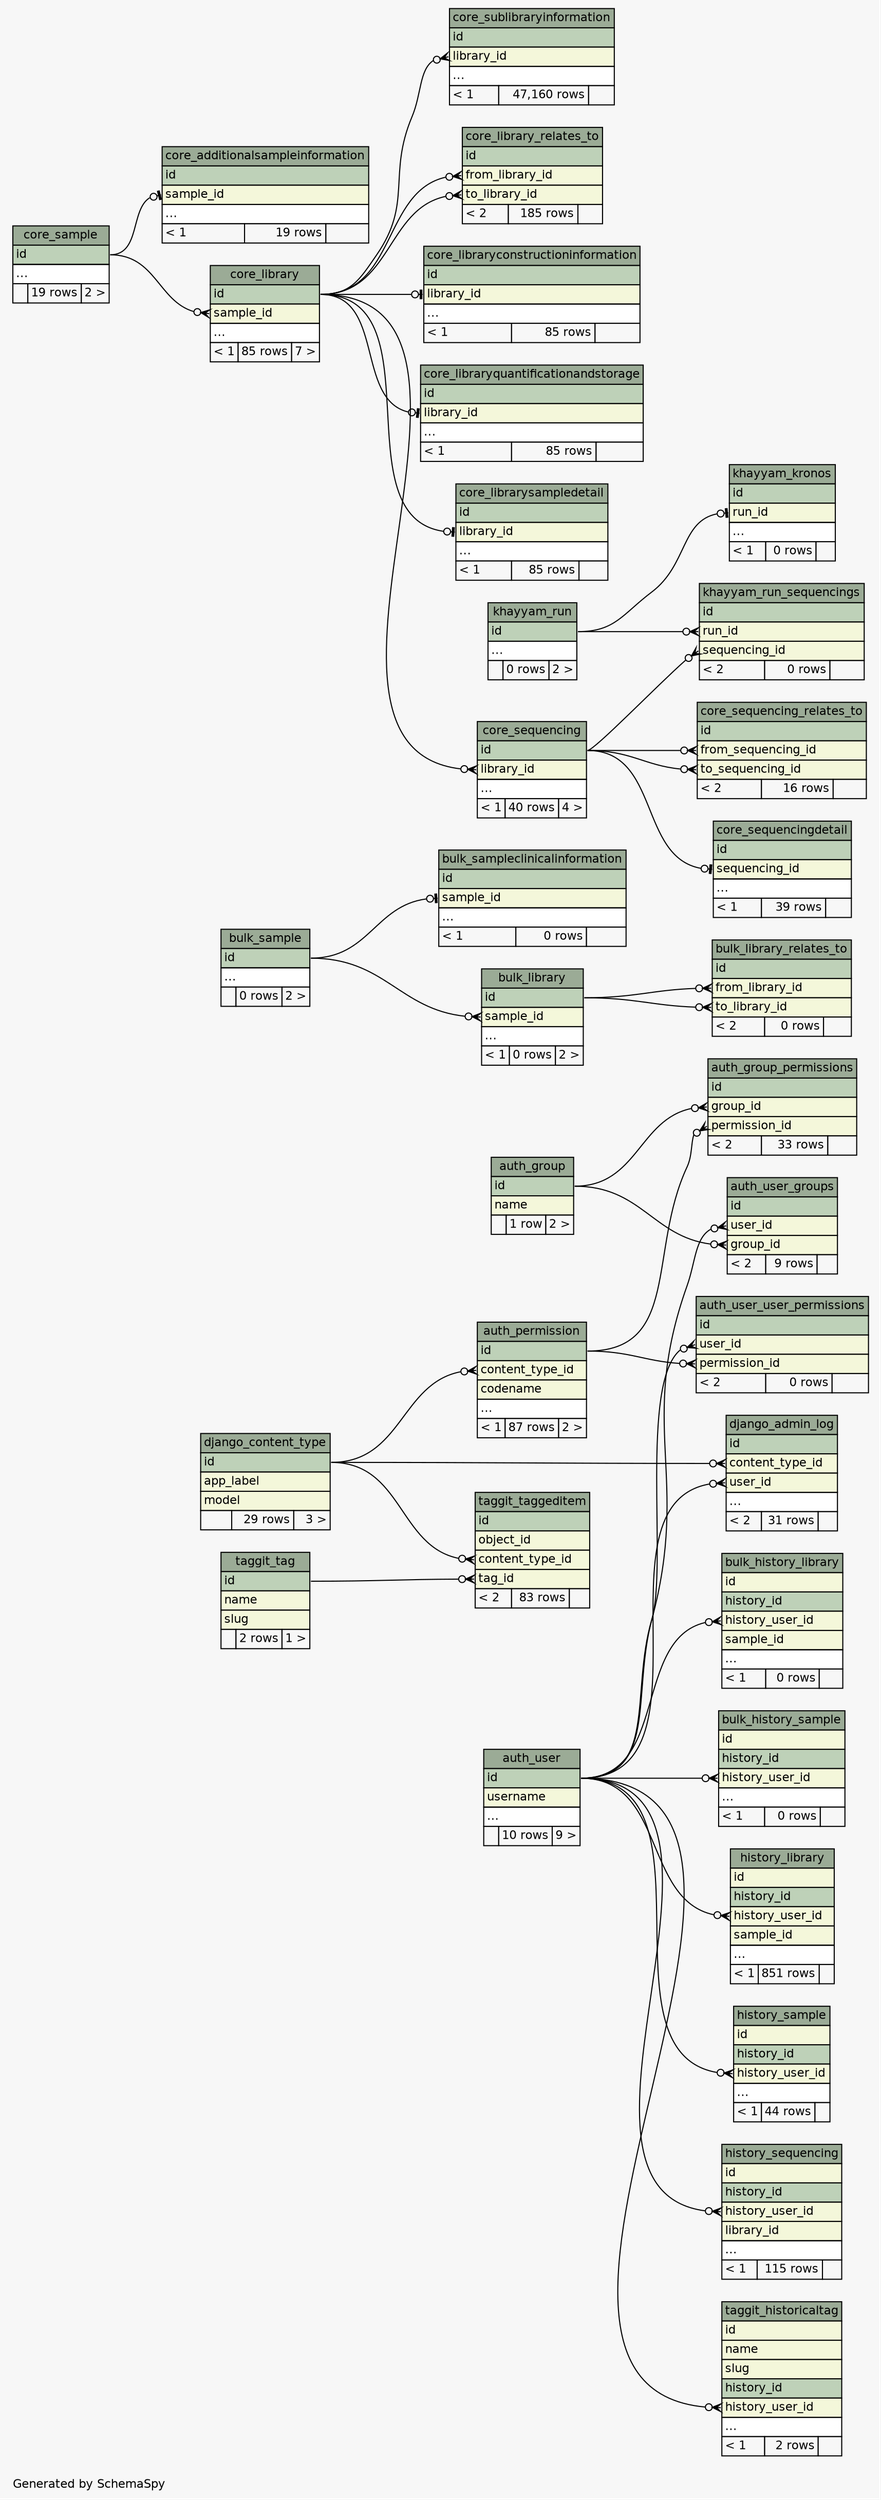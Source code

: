 // dot 2.36.0 on Mac OS X 10.9.5
// SchemaSpy rev 590
digraph "compactRelationshipsDiagram" {
  graph [
    rankdir="RL"
    bgcolor="#f7f7f7"
    label="\nGenerated by SchemaSpy"
    labeljust="l"
    nodesep="0.18"
    ranksep="0.46"
    fontname="Helvetica"
    fontsize="11"
  ];
  node [
    fontname="Helvetica"
    fontsize="11"
    shape="plaintext"
  ];
  edge [
    arrowsize="0.8"
  ];
  "auth_group" [
    label=<
    <TABLE BORDER="0" CELLBORDER="1" CELLSPACING="0" BGCOLOR="#ffffff">
      <TR><TD COLSPAN="3" BGCOLOR="#9bab96" ALIGN="CENTER">auth_group</TD></TR>
      <TR><TD PORT="id" COLSPAN="3" BGCOLOR="#bed1b8" ALIGN="LEFT">id</TD></TR>
      <TR><TD PORT="name" COLSPAN="3" BGCOLOR="#f4f7da" ALIGN="LEFT">name</TD></TR>
      <TR><TD ALIGN="LEFT" BGCOLOR="#f7f7f7">  </TD><TD ALIGN="RIGHT" BGCOLOR="#f7f7f7">1 row</TD><TD ALIGN="RIGHT" BGCOLOR="#f7f7f7">2 &gt;</TD></TR>
    </TABLE>>
    URL="tables/auth_group.html"
    tooltip="auth_group"
  ];
  "auth_group_permissions" [
    label=<
    <TABLE BORDER="0" CELLBORDER="1" CELLSPACING="0" BGCOLOR="#ffffff">
      <TR><TD COLSPAN="3" BGCOLOR="#9bab96" ALIGN="CENTER">auth_group_permissions</TD></TR>
      <TR><TD PORT="id" COLSPAN="3" BGCOLOR="#bed1b8" ALIGN="LEFT">id</TD></TR>
      <TR><TD PORT="group_id" COLSPAN="3" BGCOLOR="#f4f7da" ALIGN="LEFT">group_id</TD></TR>
      <TR><TD PORT="permission_id" COLSPAN="3" BGCOLOR="#f4f7da" ALIGN="LEFT">permission_id</TD></TR>
      <TR><TD ALIGN="LEFT" BGCOLOR="#f7f7f7">&lt; 2</TD><TD ALIGN="RIGHT" BGCOLOR="#f7f7f7">33 rows</TD><TD ALIGN="RIGHT" BGCOLOR="#f7f7f7">  </TD></TR>
    </TABLE>>
    URL="tables/auth_group_permissions.html"
    tooltip="auth_group_permissions"
  ];
  "auth_permission" [
    label=<
    <TABLE BORDER="0" CELLBORDER="1" CELLSPACING="0" BGCOLOR="#ffffff">
      <TR><TD COLSPAN="3" BGCOLOR="#9bab96" ALIGN="CENTER">auth_permission</TD></TR>
      <TR><TD PORT="id" COLSPAN="3" BGCOLOR="#bed1b8" ALIGN="LEFT">id</TD></TR>
      <TR><TD PORT="content_type_id" COLSPAN="3" BGCOLOR="#f4f7da" ALIGN="LEFT">content_type_id</TD></TR>
      <TR><TD PORT="codename" COLSPAN="3" BGCOLOR="#f4f7da" ALIGN="LEFT">codename</TD></TR>
      <TR><TD PORT="elipses" COLSPAN="3" ALIGN="LEFT">...</TD></TR>
      <TR><TD ALIGN="LEFT" BGCOLOR="#f7f7f7">&lt; 1</TD><TD ALIGN="RIGHT" BGCOLOR="#f7f7f7">87 rows</TD><TD ALIGN="RIGHT" BGCOLOR="#f7f7f7">2 &gt;</TD></TR>
    </TABLE>>
    URL="tables/auth_permission.html"
    tooltip="auth_permission"
  ];
  "auth_user" [
    label=<
    <TABLE BORDER="0" CELLBORDER="1" CELLSPACING="0" BGCOLOR="#ffffff">
      <TR><TD COLSPAN="3" BGCOLOR="#9bab96" ALIGN="CENTER">auth_user</TD></TR>
      <TR><TD PORT="id" COLSPAN="3" BGCOLOR="#bed1b8" ALIGN="LEFT">id</TD></TR>
      <TR><TD PORT="username" COLSPAN="3" BGCOLOR="#f4f7da" ALIGN="LEFT">username</TD></TR>
      <TR><TD PORT="elipses" COLSPAN="3" ALIGN="LEFT">...</TD></TR>
      <TR><TD ALIGN="LEFT" BGCOLOR="#f7f7f7">  </TD><TD ALIGN="RIGHT" BGCOLOR="#f7f7f7">10 rows</TD><TD ALIGN="RIGHT" BGCOLOR="#f7f7f7">9 &gt;</TD></TR>
    </TABLE>>
    URL="tables/auth_user.html"
    tooltip="auth_user"
  ];
  "auth_user_groups" [
    label=<
    <TABLE BORDER="0" CELLBORDER="1" CELLSPACING="0" BGCOLOR="#ffffff">
      <TR><TD COLSPAN="3" BGCOLOR="#9bab96" ALIGN="CENTER">auth_user_groups</TD></TR>
      <TR><TD PORT="id" COLSPAN="3" BGCOLOR="#bed1b8" ALIGN="LEFT">id</TD></TR>
      <TR><TD PORT="user_id" COLSPAN="3" BGCOLOR="#f4f7da" ALIGN="LEFT">user_id</TD></TR>
      <TR><TD PORT="group_id" COLSPAN="3" BGCOLOR="#f4f7da" ALIGN="LEFT">group_id</TD></TR>
      <TR><TD ALIGN="LEFT" BGCOLOR="#f7f7f7">&lt; 2</TD><TD ALIGN="RIGHT" BGCOLOR="#f7f7f7">9 rows</TD><TD ALIGN="RIGHT" BGCOLOR="#f7f7f7">  </TD></TR>
    </TABLE>>
    URL="tables/auth_user_groups.html"
    tooltip="auth_user_groups"
  ];
  "auth_user_user_permissions" [
    label=<
    <TABLE BORDER="0" CELLBORDER="1" CELLSPACING="0" BGCOLOR="#ffffff">
      <TR><TD COLSPAN="3" BGCOLOR="#9bab96" ALIGN="CENTER">auth_user_user_permissions</TD></TR>
      <TR><TD PORT="id" COLSPAN="3" BGCOLOR="#bed1b8" ALIGN="LEFT">id</TD></TR>
      <TR><TD PORT="user_id" COLSPAN="3" BGCOLOR="#f4f7da" ALIGN="LEFT">user_id</TD></TR>
      <TR><TD PORT="permission_id" COLSPAN="3" BGCOLOR="#f4f7da" ALIGN="LEFT">permission_id</TD></TR>
      <TR><TD ALIGN="LEFT" BGCOLOR="#f7f7f7">&lt; 2</TD><TD ALIGN="RIGHT" BGCOLOR="#f7f7f7">0 rows</TD><TD ALIGN="RIGHT" BGCOLOR="#f7f7f7">  </TD></TR>
    </TABLE>>
    URL="tables/auth_user_user_permissions.html"
    tooltip="auth_user_user_permissions"
  ];
  "bulk_history_library" [
    label=<
    <TABLE BORDER="0" CELLBORDER="1" CELLSPACING="0" BGCOLOR="#ffffff">
      <TR><TD COLSPAN="3" BGCOLOR="#9bab96" ALIGN="CENTER">bulk_history_library</TD></TR>
      <TR><TD PORT="id" COLSPAN="3" BGCOLOR="#f4f7da" ALIGN="LEFT">id</TD></TR>
      <TR><TD PORT="history_id" COLSPAN="3" BGCOLOR="#bed1b8" ALIGN="LEFT">history_id</TD></TR>
      <TR><TD PORT="history_user_id" COLSPAN="3" BGCOLOR="#f4f7da" ALIGN="LEFT">history_user_id</TD></TR>
      <TR><TD PORT="sample_id" COLSPAN="3" BGCOLOR="#f4f7da" ALIGN="LEFT">sample_id</TD></TR>
      <TR><TD PORT="elipses" COLSPAN="3" ALIGN="LEFT">...</TD></TR>
      <TR><TD ALIGN="LEFT" BGCOLOR="#f7f7f7">&lt; 1</TD><TD ALIGN="RIGHT" BGCOLOR="#f7f7f7">0 rows</TD><TD ALIGN="RIGHT" BGCOLOR="#f7f7f7">  </TD></TR>
    </TABLE>>
    URL="tables/bulk_history_library.html"
    tooltip="bulk_history_library"
  ];
  "bulk_history_sample" [
    label=<
    <TABLE BORDER="0" CELLBORDER="1" CELLSPACING="0" BGCOLOR="#ffffff">
      <TR><TD COLSPAN="3" BGCOLOR="#9bab96" ALIGN="CENTER">bulk_history_sample</TD></TR>
      <TR><TD PORT="id" COLSPAN="3" BGCOLOR="#f4f7da" ALIGN="LEFT">id</TD></TR>
      <TR><TD PORT="history_id" COLSPAN="3" BGCOLOR="#bed1b8" ALIGN="LEFT">history_id</TD></TR>
      <TR><TD PORT="history_user_id" COLSPAN="3" BGCOLOR="#f4f7da" ALIGN="LEFT">history_user_id</TD></TR>
      <TR><TD PORT="elipses" COLSPAN="3" ALIGN="LEFT">...</TD></TR>
      <TR><TD ALIGN="LEFT" BGCOLOR="#f7f7f7">&lt; 1</TD><TD ALIGN="RIGHT" BGCOLOR="#f7f7f7">0 rows</TD><TD ALIGN="RIGHT" BGCOLOR="#f7f7f7">  </TD></TR>
    </TABLE>>
    URL="tables/bulk_history_sample.html"
    tooltip="bulk_history_sample"
  ];
  "bulk_library" [
    label=<
    <TABLE BORDER="0" CELLBORDER="1" CELLSPACING="0" BGCOLOR="#ffffff">
      <TR><TD COLSPAN="3" BGCOLOR="#9bab96" ALIGN="CENTER">bulk_library</TD></TR>
      <TR><TD PORT="id" COLSPAN="3" BGCOLOR="#bed1b8" ALIGN="LEFT">id</TD></TR>
      <TR><TD PORT="sample_id" COLSPAN="3" BGCOLOR="#f4f7da" ALIGN="LEFT">sample_id</TD></TR>
      <TR><TD PORT="elipses" COLSPAN="3" ALIGN="LEFT">...</TD></TR>
      <TR><TD ALIGN="LEFT" BGCOLOR="#f7f7f7">&lt; 1</TD><TD ALIGN="RIGHT" BGCOLOR="#f7f7f7">0 rows</TD><TD ALIGN="RIGHT" BGCOLOR="#f7f7f7">2 &gt;</TD></TR>
    </TABLE>>
    URL="tables/bulk_library.html"
    tooltip="bulk_library"
  ];
  "bulk_library_relates_to" [
    label=<
    <TABLE BORDER="0" CELLBORDER="1" CELLSPACING="0" BGCOLOR="#ffffff">
      <TR><TD COLSPAN="3" BGCOLOR="#9bab96" ALIGN="CENTER">bulk_library_relates_to</TD></TR>
      <TR><TD PORT="id" COLSPAN="3" BGCOLOR="#bed1b8" ALIGN="LEFT">id</TD></TR>
      <TR><TD PORT="from_library_id" COLSPAN="3" BGCOLOR="#f4f7da" ALIGN="LEFT">from_library_id</TD></TR>
      <TR><TD PORT="to_library_id" COLSPAN="3" BGCOLOR="#f4f7da" ALIGN="LEFT">to_library_id</TD></TR>
      <TR><TD ALIGN="LEFT" BGCOLOR="#f7f7f7">&lt; 2</TD><TD ALIGN="RIGHT" BGCOLOR="#f7f7f7">0 rows</TD><TD ALIGN="RIGHT" BGCOLOR="#f7f7f7">  </TD></TR>
    </TABLE>>
    URL="tables/bulk_library_relates_to.html"
    tooltip="bulk_library_relates_to"
  ];
  "bulk_sample" [
    label=<
    <TABLE BORDER="0" CELLBORDER="1" CELLSPACING="0" BGCOLOR="#ffffff">
      <TR><TD COLSPAN="3" BGCOLOR="#9bab96" ALIGN="CENTER">bulk_sample</TD></TR>
      <TR><TD PORT="id" COLSPAN="3" BGCOLOR="#bed1b8" ALIGN="LEFT">id</TD></TR>
      <TR><TD PORT="elipses" COLSPAN="3" ALIGN="LEFT">...</TD></TR>
      <TR><TD ALIGN="LEFT" BGCOLOR="#f7f7f7">  </TD><TD ALIGN="RIGHT" BGCOLOR="#f7f7f7">0 rows</TD><TD ALIGN="RIGHT" BGCOLOR="#f7f7f7">2 &gt;</TD></TR>
    </TABLE>>
    URL="tables/bulk_sample.html"
    tooltip="bulk_sample"
  ];
  "bulk_sampleclinicalinformation" [
    label=<
    <TABLE BORDER="0" CELLBORDER="1" CELLSPACING="0" BGCOLOR="#ffffff">
      <TR><TD COLSPAN="3" BGCOLOR="#9bab96" ALIGN="CENTER">bulk_sampleclinicalinformation</TD></TR>
      <TR><TD PORT="id" COLSPAN="3" BGCOLOR="#bed1b8" ALIGN="LEFT">id</TD></TR>
      <TR><TD PORT="sample_id" COLSPAN="3" BGCOLOR="#f4f7da" ALIGN="LEFT">sample_id</TD></TR>
      <TR><TD PORT="elipses" COLSPAN="3" ALIGN="LEFT">...</TD></TR>
      <TR><TD ALIGN="LEFT" BGCOLOR="#f7f7f7">&lt; 1</TD><TD ALIGN="RIGHT" BGCOLOR="#f7f7f7">0 rows</TD><TD ALIGN="RIGHT" BGCOLOR="#f7f7f7">  </TD></TR>
    </TABLE>>
    URL="tables/bulk_sampleclinicalinformation.html"
    tooltip="bulk_sampleclinicalinformation"
  ];
  "core_additionalsampleinformation" [
    label=<
    <TABLE BORDER="0" CELLBORDER="1" CELLSPACING="0" BGCOLOR="#ffffff">
      <TR><TD COLSPAN="3" BGCOLOR="#9bab96" ALIGN="CENTER">core_additionalsampleinformation</TD></TR>
      <TR><TD PORT="id" COLSPAN="3" BGCOLOR="#bed1b8" ALIGN="LEFT">id</TD></TR>
      <TR><TD PORT="sample_id" COLSPAN="3" BGCOLOR="#f4f7da" ALIGN="LEFT">sample_id</TD></TR>
      <TR><TD PORT="elipses" COLSPAN="3" ALIGN="LEFT">...</TD></TR>
      <TR><TD ALIGN="LEFT" BGCOLOR="#f7f7f7">&lt; 1</TD><TD ALIGN="RIGHT" BGCOLOR="#f7f7f7">19 rows</TD><TD ALIGN="RIGHT" BGCOLOR="#f7f7f7">  </TD></TR>
    </TABLE>>
    URL="tables/core_additionalsampleinformation.html"
    tooltip="core_additionalsampleinformation"
  ];
  "core_library" [
    label=<
    <TABLE BORDER="0" CELLBORDER="1" CELLSPACING="0" BGCOLOR="#ffffff">
      <TR><TD COLSPAN="3" BGCOLOR="#9bab96" ALIGN="CENTER">core_library</TD></TR>
      <TR><TD PORT="id" COLSPAN="3" BGCOLOR="#bed1b8" ALIGN="LEFT">id</TD></TR>
      <TR><TD PORT="sample_id" COLSPAN="3" BGCOLOR="#f4f7da" ALIGN="LEFT">sample_id</TD></TR>
      <TR><TD PORT="elipses" COLSPAN="3" ALIGN="LEFT">...</TD></TR>
      <TR><TD ALIGN="LEFT" BGCOLOR="#f7f7f7">&lt; 1</TD><TD ALIGN="RIGHT" BGCOLOR="#f7f7f7">85 rows</TD><TD ALIGN="RIGHT" BGCOLOR="#f7f7f7">7 &gt;</TD></TR>
    </TABLE>>
    URL="tables/core_library.html"
    tooltip="core_library"
  ];
  "core_library_relates_to" [
    label=<
    <TABLE BORDER="0" CELLBORDER="1" CELLSPACING="0" BGCOLOR="#ffffff">
      <TR><TD COLSPAN="3" BGCOLOR="#9bab96" ALIGN="CENTER">core_library_relates_to</TD></TR>
      <TR><TD PORT="id" COLSPAN="3" BGCOLOR="#bed1b8" ALIGN="LEFT">id</TD></TR>
      <TR><TD PORT="from_library_id" COLSPAN="3" BGCOLOR="#f4f7da" ALIGN="LEFT">from_library_id</TD></TR>
      <TR><TD PORT="to_library_id" COLSPAN="3" BGCOLOR="#f4f7da" ALIGN="LEFT">to_library_id</TD></TR>
      <TR><TD ALIGN="LEFT" BGCOLOR="#f7f7f7">&lt; 2</TD><TD ALIGN="RIGHT" BGCOLOR="#f7f7f7">185 rows</TD><TD ALIGN="RIGHT" BGCOLOR="#f7f7f7">  </TD></TR>
    </TABLE>>
    URL="tables/core_library_relates_to.html"
    tooltip="core_library_relates_to"
  ];
  "core_libraryconstructioninformation" [
    label=<
    <TABLE BORDER="0" CELLBORDER="1" CELLSPACING="0" BGCOLOR="#ffffff">
      <TR><TD COLSPAN="3" BGCOLOR="#9bab96" ALIGN="CENTER">core_libraryconstructioninformation</TD></TR>
      <TR><TD PORT="id" COLSPAN="3" BGCOLOR="#bed1b8" ALIGN="LEFT">id</TD></TR>
      <TR><TD PORT="library_id" COLSPAN="3" BGCOLOR="#f4f7da" ALIGN="LEFT">library_id</TD></TR>
      <TR><TD PORT="elipses" COLSPAN="3" ALIGN="LEFT">...</TD></TR>
      <TR><TD ALIGN="LEFT" BGCOLOR="#f7f7f7">&lt; 1</TD><TD ALIGN="RIGHT" BGCOLOR="#f7f7f7">85 rows</TD><TD ALIGN="RIGHT" BGCOLOR="#f7f7f7">  </TD></TR>
    </TABLE>>
    URL="tables/core_libraryconstructioninformation.html"
    tooltip="core_libraryconstructioninformation"
  ];
  "core_libraryquantificationandstorage" [
    label=<
    <TABLE BORDER="0" CELLBORDER="1" CELLSPACING="0" BGCOLOR="#ffffff">
      <TR><TD COLSPAN="3" BGCOLOR="#9bab96" ALIGN="CENTER">core_libraryquantificationandstorage</TD></TR>
      <TR><TD PORT="id" COLSPAN="3" BGCOLOR="#bed1b8" ALIGN="LEFT">id</TD></TR>
      <TR><TD PORT="library_id" COLSPAN="3" BGCOLOR="#f4f7da" ALIGN="LEFT">library_id</TD></TR>
      <TR><TD PORT="elipses" COLSPAN="3" ALIGN="LEFT">...</TD></TR>
      <TR><TD ALIGN="LEFT" BGCOLOR="#f7f7f7">&lt; 1</TD><TD ALIGN="RIGHT" BGCOLOR="#f7f7f7">85 rows</TD><TD ALIGN="RIGHT" BGCOLOR="#f7f7f7">  </TD></TR>
    </TABLE>>
    URL="tables/core_libraryquantificationandstorage.html"
    tooltip="core_libraryquantificationandstorage"
  ];
  "core_librarysampledetail" [
    label=<
    <TABLE BORDER="0" CELLBORDER="1" CELLSPACING="0" BGCOLOR="#ffffff">
      <TR><TD COLSPAN="3" BGCOLOR="#9bab96" ALIGN="CENTER">core_librarysampledetail</TD></TR>
      <TR><TD PORT="id" COLSPAN="3" BGCOLOR="#bed1b8" ALIGN="LEFT">id</TD></TR>
      <TR><TD PORT="library_id" COLSPAN="3" BGCOLOR="#f4f7da" ALIGN="LEFT">library_id</TD></TR>
      <TR><TD PORT="elipses" COLSPAN="3" ALIGN="LEFT">...</TD></TR>
      <TR><TD ALIGN="LEFT" BGCOLOR="#f7f7f7">&lt; 1</TD><TD ALIGN="RIGHT" BGCOLOR="#f7f7f7">85 rows</TD><TD ALIGN="RIGHT" BGCOLOR="#f7f7f7">  </TD></TR>
    </TABLE>>
    URL="tables/core_librarysampledetail.html"
    tooltip="core_librarysampledetail"
  ];
  "core_sample" [
    label=<
    <TABLE BORDER="0" CELLBORDER="1" CELLSPACING="0" BGCOLOR="#ffffff">
      <TR><TD COLSPAN="3" BGCOLOR="#9bab96" ALIGN="CENTER">core_sample</TD></TR>
      <TR><TD PORT="id" COLSPAN="3" BGCOLOR="#bed1b8" ALIGN="LEFT">id</TD></TR>
      <TR><TD PORT="elipses" COLSPAN="3" ALIGN="LEFT">...</TD></TR>
      <TR><TD ALIGN="LEFT" BGCOLOR="#f7f7f7">  </TD><TD ALIGN="RIGHT" BGCOLOR="#f7f7f7">19 rows</TD><TD ALIGN="RIGHT" BGCOLOR="#f7f7f7">2 &gt;</TD></TR>
    </TABLE>>
    URL="tables/core_sample.html"
    tooltip="core_sample"
  ];
  "core_sequencing" [
    label=<
    <TABLE BORDER="0" CELLBORDER="1" CELLSPACING="0" BGCOLOR="#ffffff">
      <TR><TD COLSPAN="3" BGCOLOR="#9bab96" ALIGN="CENTER">core_sequencing</TD></TR>
      <TR><TD PORT="id" COLSPAN="3" BGCOLOR="#bed1b8" ALIGN="LEFT">id</TD></TR>
      <TR><TD PORT="library_id" COLSPAN="3" BGCOLOR="#f4f7da" ALIGN="LEFT">library_id</TD></TR>
      <TR><TD PORT="elipses" COLSPAN="3" ALIGN="LEFT">...</TD></TR>
      <TR><TD ALIGN="LEFT" BGCOLOR="#f7f7f7">&lt; 1</TD><TD ALIGN="RIGHT" BGCOLOR="#f7f7f7">40 rows</TD><TD ALIGN="RIGHT" BGCOLOR="#f7f7f7">4 &gt;</TD></TR>
    </TABLE>>
    URL="tables/core_sequencing.html"
    tooltip="core_sequencing"
  ];
  "core_sequencing_relates_to" [
    label=<
    <TABLE BORDER="0" CELLBORDER="1" CELLSPACING="0" BGCOLOR="#ffffff">
      <TR><TD COLSPAN="3" BGCOLOR="#9bab96" ALIGN="CENTER">core_sequencing_relates_to</TD></TR>
      <TR><TD PORT="id" COLSPAN="3" BGCOLOR="#bed1b8" ALIGN="LEFT">id</TD></TR>
      <TR><TD PORT="from_sequencing_id" COLSPAN="3" BGCOLOR="#f4f7da" ALIGN="LEFT">from_sequencing_id</TD></TR>
      <TR><TD PORT="to_sequencing_id" COLSPAN="3" BGCOLOR="#f4f7da" ALIGN="LEFT">to_sequencing_id</TD></TR>
      <TR><TD ALIGN="LEFT" BGCOLOR="#f7f7f7">&lt; 2</TD><TD ALIGN="RIGHT" BGCOLOR="#f7f7f7">16 rows</TD><TD ALIGN="RIGHT" BGCOLOR="#f7f7f7">  </TD></TR>
    </TABLE>>
    URL="tables/core_sequencing_relates_to.html"
    tooltip="core_sequencing_relates_to"
  ];
  "core_sequencingdetail" [
    label=<
    <TABLE BORDER="0" CELLBORDER="1" CELLSPACING="0" BGCOLOR="#ffffff">
      <TR><TD COLSPAN="3" BGCOLOR="#9bab96" ALIGN="CENTER">core_sequencingdetail</TD></TR>
      <TR><TD PORT="id" COLSPAN="3" BGCOLOR="#bed1b8" ALIGN="LEFT">id</TD></TR>
      <TR><TD PORT="sequencing_id" COLSPAN="3" BGCOLOR="#f4f7da" ALIGN="LEFT">sequencing_id</TD></TR>
      <TR><TD PORT="elipses" COLSPAN="3" ALIGN="LEFT">...</TD></TR>
      <TR><TD ALIGN="LEFT" BGCOLOR="#f7f7f7">&lt; 1</TD><TD ALIGN="RIGHT" BGCOLOR="#f7f7f7">39 rows</TD><TD ALIGN="RIGHT" BGCOLOR="#f7f7f7">  </TD></TR>
    </TABLE>>
    URL="tables/core_sequencingdetail.html"
    tooltip="core_sequencingdetail"
  ];
  "core_sublibraryinformation" [
    label=<
    <TABLE BORDER="0" CELLBORDER="1" CELLSPACING="0" BGCOLOR="#ffffff">
      <TR><TD COLSPAN="3" BGCOLOR="#9bab96" ALIGN="CENTER">core_sublibraryinformation</TD></TR>
      <TR><TD PORT="id" COLSPAN="3" BGCOLOR="#bed1b8" ALIGN="LEFT">id</TD></TR>
      <TR><TD PORT="library_id" COLSPAN="3" BGCOLOR="#f4f7da" ALIGN="LEFT">library_id</TD></TR>
      <TR><TD PORT="elipses" COLSPAN="3" ALIGN="LEFT">...</TD></TR>
      <TR><TD ALIGN="LEFT" BGCOLOR="#f7f7f7">&lt; 1</TD><TD ALIGN="RIGHT" BGCOLOR="#f7f7f7">47,160 rows</TD><TD ALIGN="RIGHT" BGCOLOR="#f7f7f7">  </TD></TR>
    </TABLE>>
    URL="tables/core_sublibraryinformation.html"
    tooltip="core_sublibraryinformation"
  ];
  "django_admin_log" [
    label=<
    <TABLE BORDER="0" CELLBORDER="1" CELLSPACING="0" BGCOLOR="#ffffff">
      <TR><TD COLSPAN="3" BGCOLOR="#9bab96" ALIGN="CENTER">django_admin_log</TD></TR>
      <TR><TD PORT="id" COLSPAN="3" BGCOLOR="#bed1b8" ALIGN="LEFT">id</TD></TR>
      <TR><TD PORT="content_type_id" COLSPAN="3" BGCOLOR="#f4f7da" ALIGN="LEFT">content_type_id</TD></TR>
      <TR><TD PORT="user_id" COLSPAN="3" BGCOLOR="#f4f7da" ALIGN="LEFT">user_id</TD></TR>
      <TR><TD PORT="elipses" COLSPAN="3" ALIGN="LEFT">...</TD></TR>
      <TR><TD ALIGN="LEFT" BGCOLOR="#f7f7f7">&lt; 2</TD><TD ALIGN="RIGHT" BGCOLOR="#f7f7f7">31 rows</TD><TD ALIGN="RIGHT" BGCOLOR="#f7f7f7">  </TD></TR>
    </TABLE>>
    URL="tables/django_admin_log.html"
    tooltip="django_admin_log"
  ];
  "django_content_type" [
    label=<
    <TABLE BORDER="0" CELLBORDER="1" CELLSPACING="0" BGCOLOR="#ffffff">
      <TR><TD COLSPAN="3" BGCOLOR="#9bab96" ALIGN="CENTER">django_content_type</TD></TR>
      <TR><TD PORT="id" COLSPAN="3" BGCOLOR="#bed1b8" ALIGN="LEFT">id</TD></TR>
      <TR><TD PORT="app_label" COLSPAN="3" BGCOLOR="#f4f7da" ALIGN="LEFT">app_label</TD></TR>
      <TR><TD PORT="model" COLSPAN="3" BGCOLOR="#f4f7da" ALIGN="LEFT">model</TD></TR>
      <TR><TD ALIGN="LEFT" BGCOLOR="#f7f7f7">  </TD><TD ALIGN="RIGHT" BGCOLOR="#f7f7f7">29 rows</TD><TD ALIGN="RIGHT" BGCOLOR="#f7f7f7">3 &gt;</TD></TR>
    </TABLE>>
    URL="tables/django_content_type.html"
    tooltip="django_content_type"
  ];
  "history_library" [
    label=<
    <TABLE BORDER="0" CELLBORDER="1" CELLSPACING="0" BGCOLOR="#ffffff">
      <TR><TD COLSPAN="3" BGCOLOR="#9bab96" ALIGN="CENTER">history_library</TD></TR>
      <TR><TD PORT="id" COLSPAN="3" BGCOLOR="#f4f7da" ALIGN="LEFT">id</TD></TR>
      <TR><TD PORT="history_id" COLSPAN="3" BGCOLOR="#bed1b8" ALIGN="LEFT">history_id</TD></TR>
      <TR><TD PORT="history_user_id" COLSPAN="3" BGCOLOR="#f4f7da" ALIGN="LEFT">history_user_id</TD></TR>
      <TR><TD PORT="sample_id" COLSPAN="3" BGCOLOR="#f4f7da" ALIGN="LEFT">sample_id</TD></TR>
      <TR><TD PORT="elipses" COLSPAN="3" ALIGN="LEFT">...</TD></TR>
      <TR><TD ALIGN="LEFT" BGCOLOR="#f7f7f7">&lt; 1</TD><TD ALIGN="RIGHT" BGCOLOR="#f7f7f7">851 rows</TD><TD ALIGN="RIGHT" BGCOLOR="#f7f7f7">  </TD></TR>
    </TABLE>>
    URL="tables/history_library.html"
    tooltip="history_library"
  ];
  "history_sample" [
    label=<
    <TABLE BORDER="0" CELLBORDER="1" CELLSPACING="0" BGCOLOR="#ffffff">
      <TR><TD COLSPAN="3" BGCOLOR="#9bab96" ALIGN="CENTER">history_sample</TD></TR>
      <TR><TD PORT="id" COLSPAN="3" BGCOLOR="#f4f7da" ALIGN="LEFT">id</TD></TR>
      <TR><TD PORT="history_id" COLSPAN="3" BGCOLOR="#bed1b8" ALIGN="LEFT">history_id</TD></TR>
      <TR><TD PORT="history_user_id" COLSPAN="3" BGCOLOR="#f4f7da" ALIGN="LEFT">history_user_id</TD></TR>
      <TR><TD PORT="elipses" COLSPAN="3" ALIGN="LEFT">...</TD></TR>
      <TR><TD ALIGN="LEFT" BGCOLOR="#f7f7f7">&lt; 1</TD><TD ALIGN="RIGHT" BGCOLOR="#f7f7f7">44 rows</TD><TD ALIGN="RIGHT" BGCOLOR="#f7f7f7">  </TD></TR>
    </TABLE>>
    URL="tables/history_sample.html"
    tooltip="history_sample"
  ];
  "history_sequencing" [
    label=<
    <TABLE BORDER="0" CELLBORDER="1" CELLSPACING="0" BGCOLOR="#ffffff">
      <TR><TD COLSPAN="3" BGCOLOR="#9bab96" ALIGN="CENTER">history_sequencing</TD></TR>
      <TR><TD PORT="id" COLSPAN="3" BGCOLOR="#f4f7da" ALIGN="LEFT">id</TD></TR>
      <TR><TD PORT="history_id" COLSPAN="3" BGCOLOR="#bed1b8" ALIGN="LEFT">history_id</TD></TR>
      <TR><TD PORT="history_user_id" COLSPAN="3" BGCOLOR="#f4f7da" ALIGN="LEFT">history_user_id</TD></TR>
      <TR><TD PORT="library_id" COLSPAN="3" BGCOLOR="#f4f7da" ALIGN="LEFT">library_id</TD></TR>
      <TR><TD PORT="elipses" COLSPAN="3" ALIGN="LEFT">...</TD></TR>
      <TR><TD ALIGN="LEFT" BGCOLOR="#f7f7f7">&lt; 1</TD><TD ALIGN="RIGHT" BGCOLOR="#f7f7f7">115 rows</TD><TD ALIGN="RIGHT" BGCOLOR="#f7f7f7">  </TD></TR>
    </TABLE>>
    URL="tables/history_sequencing.html"
    tooltip="history_sequencing"
  ];
  "khayyam_kronos" [
    label=<
    <TABLE BORDER="0" CELLBORDER="1" CELLSPACING="0" BGCOLOR="#ffffff">
      <TR><TD COLSPAN="3" BGCOLOR="#9bab96" ALIGN="CENTER">khayyam_kronos</TD></TR>
      <TR><TD PORT="id" COLSPAN="3" BGCOLOR="#bed1b8" ALIGN="LEFT">id</TD></TR>
      <TR><TD PORT="run_id" COLSPAN="3" BGCOLOR="#f4f7da" ALIGN="LEFT">run_id</TD></TR>
      <TR><TD PORT="elipses" COLSPAN="3" ALIGN="LEFT">...</TD></TR>
      <TR><TD ALIGN="LEFT" BGCOLOR="#f7f7f7">&lt; 1</TD><TD ALIGN="RIGHT" BGCOLOR="#f7f7f7">0 rows</TD><TD ALIGN="RIGHT" BGCOLOR="#f7f7f7">  </TD></TR>
    </TABLE>>
    URL="tables/khayyam_kronos.html"
    tooltip="khayyam_kronos"
  ];
  "khayyam_run" [
    label=<
    <TABLE BORDER="0" CELLBORDER="1" CELLSPACING="0" BGCOLOR="#ffffff">
      <TR><TD COLSPAN="3" BGCOLOR="#9bab96" ALIGN="CENTER">khayyam_run</TD></TR>
      <TR><TD PORT="id" COLSPAN="3" BGCOLOR="#bed1b8" ALIGN="LEFT">id</TD></TR>
      <TR><TD PORT="elipses" COLSPAN="3" ALIGN="LEFT">...</TD></TR>
      <TR><TD ALIGN="LEFT" BGCOLOR="#f7f7f7">  </TD><TD ALIGN="RIGHT" BGCOLOR="#f7f7f7">0 rows</TD><TD ALIGN="RIGHT" BGCOLOR="#f7f7f7">2 &gt;</TD></TR>
    </TABLE>>
    URL="tables/khayyam_run.html"
    tooltip="khayyam_run"
  ];
  "khayyam_run_sequencings" [
    label=<
    <TABLE BORDER="0" CELLBORDER="1" CELLSPACING="0" BGCOLOR="#ffffff">
      <TR><TD COLSPAN="3" BGCOLOR="#9bab96" ALIGN="CENTER">khayyam_run_sequencings</TD></TR>
      <TR><TD PORT="id" COLSPAN="3" BGCOLOR="#bed1b8" ALIGN="LEFT">id</TD></TR>
      <TR><TD PORT="run_id" COLSPAN="3" BGCOLOR="#f4f7da" ALIGN="LEFT">run_id</TD></TR>
      <TR><TD PORT="sequencing_id" COLSPAN="3" BGCOLOR="#f4f7da" ALIGN="LEFT">sequencing_id</TD></TR>
      <TR><TD ALIGN="LEFT" BGCOLOR="#f7f7f7">&lt; 2</TD><TD ALIGN="RIGHT" BGCOLOR="#f7f7f7">0 rows</TD><TD ALIGN="RIGHT" BGCOLOR="#f7f7f7">  </TD></TR>
    </TABLE>>
    URL="tables/khayyam_run_sequencings.html"
    tooltip="khayyam_run_sequencings"
  ];
  "taggit_historicaltag" [
    label=<
    <TABLE BORDER="0" CELLBORDER="1" CELLSPACING="0" BGCOLOR="#ffffff">
      <TR><TD COLSPAN="3" BGCOLOR="#9bab96" ALIGN="CENTER">taggit_historicaltag</TD></TR>
      <TR><TD PORT="id" COLSPAN="3" BGCOLOR="#f4f7da" ALIGN="LEFT">id</TD></TR>
      <TR><TD PORT="name" COLSPAN="3" BGCOLOR="#f4f7da" ALIGN="LEFT">name</TD></TR>
      <TR><TD PORT="slug" COLSPAN="3" BGCOLOR="#f4f7da" ALIGN="LEFT">slug</TD></TR>
      <TR><TD PORT="history_id" COLSPAN="3" BGCOLOR="#bed1b8" ALIGN="LEFT">history_id</TD></TR>
      <TR><TD PORT="history_user_id" COLSPAN="3" BGCOLOR="#f4f7da" ALIGN="LEFT">history_user_id</TD></TR>
      <TR><TD PORT="elipses" COLSPAN="3" ALIGN="LEFT">...</TD></TR>
      <TR><TD ALIGN="LEFT" BGCOLOR="#f7f7f7">&lt; 1</TD><TD ALIGN="RIGHT" BGCOLOR="#f7f7f7">2 rows</TD><TD ALIGN="RIGHT" BGCOLOR="#f7f7f7">  </TD></TR>
    </TABLE>>
    URL="tables/taggit_historicaltag.html"
    tooltip="taggit_historicaltag"
  ];
  "taggit_tag" [
    label=<
    <TABLE BORDER="0" CELLBORDER="1" CELLSPACING="0" BGCOLOR="#ffffff">
      <TR><TD COLSPAN="3" BGCOLOR="#9bab96" ALIGN="CENTER">taggit_tag</TD></TR>
      <TR><TD PORT="id" COLSPAN="3" BGCOLOR="#bed1b8" ALIGN="LEFT">id</TD></TR>
      <TR><TD PORT="name" COLSPAN="3" BGCOLOR="#f4f7da" ALIGN="LEFT">name</TD></TR>
      <TR><TD PORT="slug" COLSPAN="3" BGCOLOR="#f4f7da" ALIGN="LEFT">slug</TD></TR>
      <TR><TD ALIGN="LEFT" BGCOLOR="#f7f7f7">  </TD><TD ALIGN="RIGHT" BGCOLOR="#f7f7f7">2 rows</TD><TD ALIGN="RIGHT" BGCOLOR="#f7f7f7">1 &gt;</TD></TR>
    </TABLE>>
    URL="tables/taggit_tag.html"
    tooltip="taggit_tag"
  ];
  "taggit_taggeditem" [
    label=<
    <TABLE BORDER="0" CELLBORDER="1" CELLSPACING="0" BGCOLOR="#ffffff">
      <TR><TD COLSPAN="3" BGCOLOR="#9bab96" ALIGN="CENTER">taggit_taggeditem</TD></TR>
      <TR><TD PORT="id" COLSPAN="3" BGCOLOR="#bed1b8" ALIGN="LEFT">id</TD></TR>
      <TR><TD PORT="object_id" COLSPAN="3" BGCOLOR="#f4f7da" ALIGN="LEFT">object_id</TD></TR>
      <TR><TD PORT="content_type_id" COLSPAN="3" BGCOLOR="#f4f7da" ALIGN="LEFT">content_type_id</TD></TR>
      <TR><TD PORT="tag_id" COLSPAN="3" BGCOLOR="#f4f7da" ALIGN="LEFT">tag_id</TD></TR>
      <TR><TD ALIGN="LEFT" BGCOLOR="#f7f7f7">&lt; 2</TD><TD ALIGN="RIGHT" BGCOLOR="#f7f7f7">83 rows</TD><TD ALIGN="RIGHT" BGCOLOR="#f7f7f7">  </TD></TR>
    </TABLE>>
    URL="tables/taggit_taggeditem.html"
    tooltip="taggit_taggeditem"
  ];
  "auth_group_permissions":"group_id":w -> "auth_group":"id":e [arrowhead=none dir=back arrowtail=crowodot];
  "auth_group_permissions":"permission_id":w -> "auth_permission":"id":e [arrowhead=none dir=back arrowtail=crowodot];
  "auth_permission":"content_type_id":w -> "django_content_type":"id":e [arrowhead=none dir=back arrowtail=crowodot];
  "auth_user_groups":"group_id":w -> "auth_group":"id":e [arrowhead=none dir=back arrowtail=crowodot];
  "auth_user_groups":"user_id":w -> "auth_user":"id":e [arrowhead=none dir=back arrowtail=crowodot];
  "auth_user_user_permissions":"permission_id":w -> "auth_permission":"id":e [arrowhead=none dir=back arrowtail=crowodot];
  "auth_user_user_permissions":"user_id":w -> "auth_user":"id":e [arrowhead=none dir=back arrowtail=crowodot];
  "bulk_history_library":"history_user_id":w -> "auth_user":"id":e [arrowhead=none dir=back arrowtail=crowodot];
  "bulk_history_sample":"history_user_id":w -> "auth_user":"id":e [arrowhead=none dir=back arrowtail=crowodot];
  "bulk_library":"sample_id":w -> "bulk_sample":"id":e [arrowhead=none dir=back arrowtail=crowodot];
  "bulk_library_relates_to":"from_library_id":w -> "bulk_library":"id":e [arrowhead=none dir=back arrowtail=crowodot];
  "bulk_library_relates_to":"to_library_id":w -> "bulk_library":"id":e [arrowhead=none dir=back arrowtail=crowodot];
  "bulk_sampleclinicalinformation":"sample_id":w -> "bulk_sample":"id":e [arrowhead=none dir=back arrowtail=teeodot];
  "core_additionalsampleinformation":"sample_id":w -> "core_sample":"id":e [arrowhead=none dir=back arrowtail=teeodot];
  "core_library":"sample_id":w -> "core_sample":"id":e [arrowhead=none dir=back arrowtail=crowodot];
  "core_library_relates_to":"from_library_id":w -> "core_library":"id":e [arrowhead=none dir=back arrowtail=crowodot];
  "core_library_relates_to":"to_library_id":w -> "core_library":"id":e [arrowhead=none dir=back arrowtail=crowodot];
  "core_libraryconstructioninformation":"library_id":w -> "core_library":"id":e [arrowhead=none dir=back arrowtail=teeodot];
  "core_libraryquantificationandstorage":"library_id":w -> "core_library":"id":e [arrowhead=none dir=back arrowtail=teeodot];
  "core_librarysampledetail":"library_id":w -> "core_library":"id":e [arrowhead=none dir=back arrowtail=teeodot];
  "core_sequencing":"library_id":w -> "core_library":"id":e [arrowhead=none dir=back arrowtail=crowodot];
  "core_sequencing_relates_to":"from_sequencing_id":w -> "core_sequencing":"id":e [arrowhead=none dir=back arrowtail=crowodot];
  "core_sequencing_relates_to":"to_sequencing_id":w -> "core_sequencing":"id":e [arrowhead=none dir=back arrowtail=crowodot];
  "core_sequencingdetail":"sequencing_id":w -> "core_sequencing":"id":e [arrowhead=none dir=back arrowtail=teeodot];
  "core_sublibraryinformation":"library_id":w -> "core_library":"id":e [arrowhead=none dir=back arrowtail=crowodot];
  "django_admin_log":"content_type_id":w -> "django_content_type":"id":e [arrowhead=none dir=back arrowtail=crowodot];
  "django_admin_log":"user_id":w -> "auth_user":"id":e [arrowhead=none dir=back arrowtail=crowodot];
  "history_library":"history_user_id":w -> "auth_user":"id":e [arrowhead=none dir=back arrowtail=crowodot];
  "history_sample":"history_user_id":w -> "auth_user":"id":e [arrowhead=none dir=back arrowtail=crowodot];
  "history_sequencing":"history_user_id":w -> "auth_user":"id":e [arrowhead=none dir=back arrowtail=crowodot];
  "khayyam_kronos":"run_id":w -> "khayyam_run":"id":e [arrowhead=none dir=back arrowtail=teeodot];
  "khayyam_run_sequencings":"run_id":w -> "khayyam_run":"id":e [arrowhead=none dir=back arrowtail=crowodot];
  "khayyam_run_sequencings":"sequencing_id":w -> "core_sequencing":"id":e [arrowhead=none dir=back arrowtail=crowodot];
  "taggit_historicaltag":"history_user_id":w -> "auth_user":"id":e [arrowhead=none dir=back arrowtail=crowodot];
  "taggit_taggeditem":"content_type_id":w -> "django_content_type":"id":e [arrowhead=none dir=back arrowtail=crowodot];
  "taggit_taggeditem":"tag_id":w -> "taggit_tag":"id":e [arrowhead=none dir=back arrowtail=crowodot];
}
